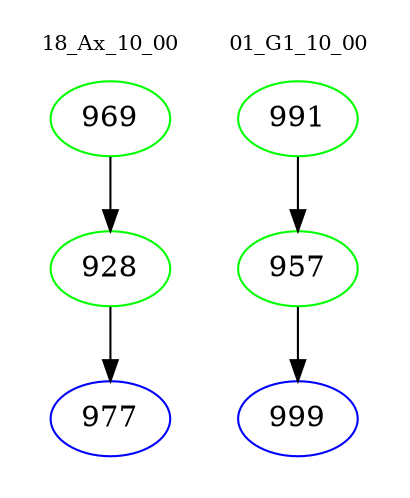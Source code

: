 digraph{
subgraph cluster_0 {
color = white
label = "18_Ax_10_00";
fontsize=10;
T0_969 [label="969", color="green"]
T0_969 -> T0_928 [color="black"]
T0_928 [label="928", color="green"]
T0_928 -> T0_977 [color="black"]
T0_977 [label="977", color="blue"]
}
subgraph cluster_1 {
color = white
label = "01_G1_10_00";
fontsize=10;
T1_991 [label="991", color="green"]
T1_991 -> T1_957 [color="black"]
T1_957 [label="957", color="green"]
T1_957 -> T1_999 [color="black"]
T1_999 [label="999", color="blue"]
}
}
